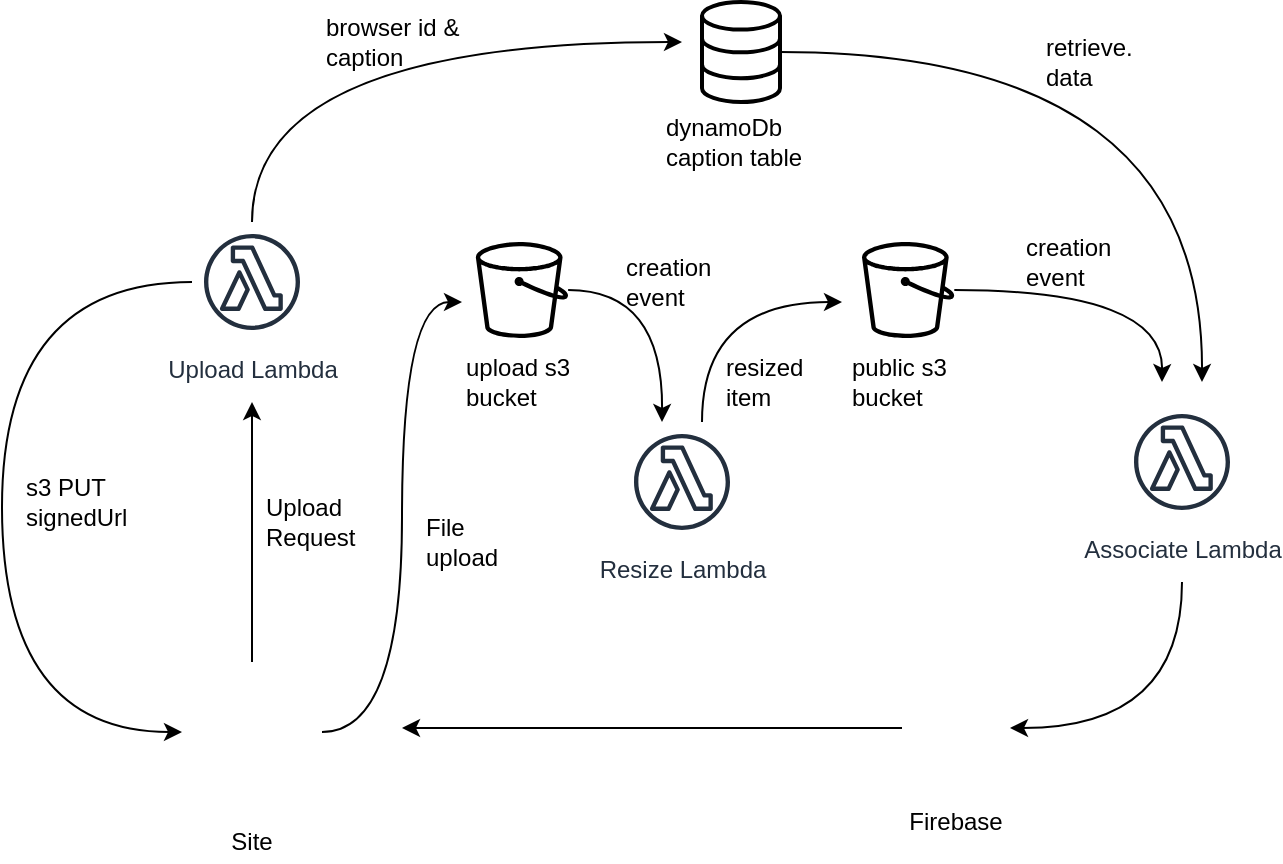 <mxfile version="13.1.3" type="github">
  <diagram id="bm23Zu_JIDscOmKop329" name="Page-1">
    <mxGraphModel dx="1186" dy="778" grid="1" gridSize="10" guides="1" tooltips="1" connect="1" arrows="1" fold="1" page="1" pageScale="1" pageWidth="850" pageHeight="1100" math="0" shadow="0">
      <root>
        <mxCell id="0" />
        <mxCell id="1" parent="0" />
        <mxCell id="lqNXPILpCkUBNvHLMyTN-62" value="" style="group" vertex="1" connectable="0" parent="1">
          <mxGeometry x="10" y="10" width="620" height="430" as="geometry" />
        </mxCell>
        <mxCell id="lqNXPILpCkUBNvHLMyTN-21" value="" style="edgeStyle=orthogonalEdgeStyle;curved=1;rounded=0;orthogonalLoop=1;jettySize=auto;html=1;strokeColor=#000000;" edge="1" parent="lqNXPILpCkUBNvHLMyTN-62" source="lqNXPILpCkUBNvHLMyTN-1">
          <mxGeometry relative="1" as="geometry">
            <mxPoint x="125" y="200" as="targetPoint" />
          </mxGeometry>
        </mxCell>
        <mxCell id="lqNXPILpCkUBNvHLMyTN-23" value="" style="edgeStyle=orthogonalEdgeStyle;curved=1;rounded=0;orthogonalLoop=1;jettySize=auto;html=1;strokeColor=#000000;" edge="1" parent="lqNXPILpCkUBNvHLMyTN-62" source="lqNXPILpCkUBNvHLMyTN-1">
          <mxGeometry relative="1" as="geometry">
            <mxPoint x="230" y="150" as="targetPoint" />
            <Array as="points">
              <mxPoint x="200" y="365" />
              <mxPoint x="200" y="150" />
            </Array>
          </mxGeometry>
        </mxCell>
        <mxCell id="lqNXPILpCkUBNvHLMyTN-1" value="" style="shape=image;html=1;verticalAlign=top;verticalLabelPosition=bottom;labelBackgroundColor=#ffffff;imageAspect=0;aspect=fixed;image=https://cdn4.iconfinder.com/data/icons/logos-brands-5/24/netlify-128.png" vertex="1" parent="lqNXPILpCkUBNvHLMyTN-62">
          <mxGeometry x="90" y="330" width="70" height="70" as="geometry" />
        </mxCell>
        <mxCell id="lqNXPILpCkUBNvHLMyTN-2" value="Site" style="text;html=1;strokeColor=none;fillColor=none;align=center;verticalAlign=middle;whiteSpace=wrap;rounded=0;" vertex="1" parent="lqNXPILpCkUBNvHLMyTN-62">
          <mxGeometry x="105" y="410" width="40" height="20" as="geometry" />
        </mxCell>
        <mxCell id="lqNXPILpCkUBNvHLMyTN-19" value="" style="edgeStyle=orthogonalEdgeStyle;curved=1;rounded=0;orthogonalLoop=1;jettySize=auto;html=1;strokeColor=#000000;entryX=0;entryY=0.5;entryDx=0;entryDy=0;" edge="1" parent="lqNXPILpCkUBNvHLMyTN-62" source="lqNXPILpCkUBNvHLMyTN-3" target="lqNXPILpCkUBNvHLMyTN-1">
          <mxGeometry relative="1" as="geometry">
            <mxPoint x="40" y="360" as="targetPoint" />
            <Array as="points">
              <mxPoint y="140" />
              <mxPoint y="365" />
            </Array>
          </mxGeometry>
        </mxCell>
        <mxCell id="lqNXPILpCkUBNvHLMyTN-44" value="" style="edgeStyle=orthogonalEdgeStyle;curved=1;rounded=0;orthogonalLoop=1;jettySize=auto;html=1;strokeColor=#000000;" edge="1" parent="lqNXPILpCkUBNvHLMyTN-62" source="lqNXPILpCkUBNvHLMyTN-3">
          <mxGeometry relative="1" as="geometry">
            <mxPoint x="340" y="20" as="targetPoint" />
            <Array as="points">
              <mxPoint x="125" y="20" />
            </Array>
          </mxGeometry>
        </mxCell>
        <mxCell id="lqNXPILpCkUBNvHLMyTN-3" value="Upload Lambda" style="outlineConnect=0;fontColor=#232F3E;gradientColor=none;strokeColor=#232F3E;fillColor=#ffffff;dashed=0;verticalLabelPosition=bottom;verticalAlign=top;align=center;html=1;fontSize=12;fontStyle=0;aspect=fixed;shape=mxgraph.aws4.resourceIcon;resIcon=mxgraph.aws4.lambda_function;" vertex="1" parent="lqNXPILpCkUBNvHLMyTN-62">
          <mxGeometry x="95" y="110" width="60" height="60" as="geometry" />
        </mxCell>
        <mxCell id="lqNXPILpCkUBNvHLMyTN-10" value="Upload Request" style="text;html=1;strokeColor=none;fillColor=none;align=left;verticalAlign=middle;whiteSpace=wrap;rounded=0;" vertex="1" parent="lqNXPILpCkUBNvHLMyTN-62">
          <mxGeometry x="130" y="250" width="40" height="20" as="geometry" />
        </mxCell>
        <mxCell id="lqNXPILpCkUBNvHLMyTN-11" value="s3 PUT&lt;br&gt;signedUrl" style="text;html=1;strokeColor=none;fillColor=none;align=left;verticalAlign=middle;whiteSpace=wrap;rounded=0;" vertex="1" parent="lqNXPILpCkUBNvHLMyTN-62">
          <mxGeometry x="10" y="240" width="50" height="20" as="geometry" />
        </mxCell>
        <mxCell id="lqNXPILpCkUBNvHLMyTN-28" value="" style="edgeStyle=orthogonalEdgeStyle;curved=1;rounded=0;orthogonalLoop=1;jettySize=auto;html=1;strokeColor=#000000;" edge="1" parent="lqNXPILpCkUBNvHLMyTN-62" source="lqNXPILpCkUBNvHLMyTN-12">
          <mxGeometry relative="1" as="geometry">
            <mxPoint x="330" y="210" as="targetPoint" />
          </mxGeometry>
        </mxCell>
        <mxCell id="lqNXPILpCkUBNvHLMyTN-12" value="" style="outlineConnect=0;fontColor=#232F3E;gradientColor=none;fillColor=#000000;strokeColor=none;dashed=0;verticalLabelPosition=bottom;verticalAlign=top;align=center;html=1;fontSize=12;fontStyle=0;aspect=fixed;pointerEvents=1;shape=mxgraph.aws4.bucket;" vertex="1" parent="lqNXPILpCkUBNvHLMyTN-62">
          <mxGeometry x="236.92" y="120" width="46.15" height="48" as="geometry" />
        </mxCell>
        <mxCell id="lqNXPILpCkUBNvHLMyTN-13" value="upload s3 bucket" style="text;html=1;strokeColor=none;fillColor=none;align=left;verticalAlign=middle;whiteSpace=wrap;rounded=0;" vertex="1" parent="lqNXPILpCkUBNvHLMyTN-62">
          <mxGeometry x="230" y="180" width="60" height="20" as="geometry" />
        </mxCell>
        <mxCell id="lqNXPILpCkUBNvHLMyTN-25" value="File upload" style="text;html=1;strokeColor=none;fillColor=none;align=left;verticalAlign=middle;whiteSpace=wrap;rounded=0;" vertex="1" parent="lqNXPILpCkUBNvHLMyTN-62">
          <mxGeometry x="210" y="260" width="40" height="20" as="geometry" />
        </mxCell>
        <mxCell id="lqNXPILpCkUBNvHLMyTN-26" value="Resize Lambda" style="outlineConnect=0;fontColor=#232F3E;gradientColor=none;strokeColor=#232F3E;fillColor=#ffffff;dashed=0;verticalLabelPosition=bottom;verticalAlign=top;align=center;html=1;fontSize=12;fontStyle=0;aspect=fixed;shape=mxgraph.aws4.resourceIcon;resIcon=mxgraph.aws4.lambda_function;" vertex="1" parent="lqNXPILpCkUBNvHLMyTN-62">
          <mxGeometry x="310" y="210" width="60" height="60" as="geometry" />
        </mxCell>
        <mxCell id="lqNXPILpCkUBNvHLMyTN-29" value="" style="edgeStyle=orthogonalEdgeStyle;curved=1;rounded=0;orthogonalLoop=1;jettySize=auto;html=1;strokeColor=#000000;" edge="1" parent="lqNXPILpCkUBNvHLMyTN-62" source="lqNXPILpCkUBNvHLMyTN-26">
          <mxGeometry relative="1" as="geometry">
            <mxPoint x="420" y="150" as="targetPoint" />
            <mxPoint x="360" y="200" as="sourcePoint" />
            <Array as="points">
              <mxPoint x="350" y="150" />
            </Array>
          </mxGeometry>
        </mxCell>
        <mxCell id="lqNXPILpCkUBNvHLMyTN-47" value="" style="edgeStyle=orthogonalEdgeStyle;curved=1;rounded=0;orthogonalLoop=1;jettySize=auto;html=1;strokeColor=#000000;" edge="1" parent="lqNXPILpCkUBNvHLMyTN-62" source="lqNXPILpCkUBNvHLMyTN-30">
          <mxGeometry relative="1" as="geometry">
            <mxPoint x="580" y="190" as="targetPoint" />
          </mxGeometry>
        </mxCell>
        <mxCell id="lqNXPILpCkUBNvHLMyTN-30" value="" style="outlineConnect=0;fontColor=#232F3E;gradientColor=none;fillColor=#000000;strokeColor=none;dashed=0;verticalLabelPosition=bottom;verticalAlign=top;align=center;html=1;fontSize=12;fontStyle=0;aspect=fixed;pointerEvents=1;shape=mxgraph.aws4.bucket;" vertex="1" parent="lqNXPILpCkUBNvHLMyTN-62">
          <mxGeometry x="430" y="120" width="46.15" height="48" as="geometry" />
        </mxCell>
        <mxCell id="lqNXPILpCkUBNvHLMyTN-32" value="&lt;div&gt;public s3 bucket&lt;/div&gt;" style="text;html=1;strokeColor=none;fillColor=none;align=left;verticalAlign=middle;whiteSpace=wrap;rounded=0;" vertex="1" parent="lqNXPILpCkUBNvHLMyTN-62">
          <mxGeometry x="423.08" y="180" width="60" height="20" as="geometry" />
        </mxCell>
        <mxCell id="lqNXPILpCkUBNvHLMyTN-50" value="" style="edgeStyle=orthogonalEdgeStyle;curved=1;rounded=0;orthogonalLoop=1;jettySize=auto;html=1;strokeColor=#000000;" edge="1" parent="lqNXPILpCkUBNvHLMyTN-62" source="lqNXPILpCkUBNvHLMyTN-33">
          <mxGeometry relative="1" as="geometry">
            <mxPoint x="600" y="190" as="targetPoint" />
          </mxGeometry>
        </mxCell>
        <mxCell id="lqNXPILpCkUBNvHLMyTN-33" value="" style="html=1;verticalLabelPosition=bottom;align=center;labelBackgroundColor=#ffffff;verticalAlign=top;strokeWidth=2;strokeColor=#000000;shadow=0;dashed=0;shape=mxgraph.ios7.icons.data;fillColor=none;" vertex="1" parent="lqNXPILpCkUBNvHLMyTN-62">
          <mxGeometry x="350" width="39" height="50" as="geometry" />
        </mxCell>
        <mxCell id="lqNXPILpCkUBNvHLMyTN-38" value="&lt;div&gt;dynamoDb&lt;/div&gt;&lt;div&gt;caption table&lt;br&gt;&lt;/div&gt;" style="text;html=1;strokeColor=none;fillColor=none;align=left;verticalAlign=middle;whiteSpace=wrap;rounded=0;" vertex="1" parent="lqNXPILpCkUBNvHLMyTN-62">
          <mxGeometry x="329.75" y="60" width="79.5" height="20" as="geometry" />
        </mxCell>
        <mxCell id="lqNXPILpCkUBNvHLMyTN-54" value="" style="edgeStyle=orthogonalEdgeStyle;curved=1;rounded=0;orthogonalLoop=1;jettySize=auto;html=1;strokeColor=#000000;entryX=1;entryY=0.5;entryDx=0;entryDy=0;" edge="1" parent="lqNXPILpCkUBNvHLMyTN-62" target="lqNXPILpCkUBNvHLMyTN-52">
          <mxGeometry relative="1" as="geometry">
            <mxPoint x="590" y="290" as="sourcePoint" />
            <mxPoint x="590" y="340" as="targetPoint" />
            <Array as="points">
              <mxPoint x="590" y="363" />
            </Array>
          </mxGeometry>
        </mxCell>
        <mxCell id="lqNXPILpCkUBNvHLMyTN-39" value="Associate Lambda" style="outlineConnect=0;fontColor=#232F3E;gradientColor=none;strokeColor=#232F3E;fillColor=#ffffff;dashed=0;verticalLabelPosition=bottom;verticalAlign=top;align=center;html=1;fontSize=12;fontStyle=0;aspect=fixed;shape=mxgraph.aws4.resourceIcon;resIcon=mxgraph.aws4.lambda_function;" vertex="1" parent="lqNXPILpCkUBNvHLMyTN-62">
          <mxGeometry x="560" y="200" width="60" height="60" as="geometry" />
        </mxCell>
        <mxCell id="lqNXPILpCkUBNvHLMyTN-40" value="creation event" style="text;html=1;strokeColor=none;fillColor=none;align=left;verticalAlign=middle;whiteSpace=wrap;rounded=0;" vertex="1" parent="lqNXPILpCkUBNvHLMyTN-62">
          <mxGeometry x="310" y="130" width="40" height="20" as="geometry" />
        </mxCell>
        <mxCell id="lqNXPILpCkUBNvHLMyTN-42" value="resized item" style="text;html=1;strokeColor=none;fillColor=none;align=left;verticalAlign=middle;whiteSpace=wrap;rounded=0;" vertex="1" parent="lqNXPILpCkUBNvHLMyTN-62">
          <mxGeometry x="360" y="180" width="40" height="20" as="geometry" />
        </mxCell>
        <mxCell id="lqNXPILpCkUBNvHLMyTN-45" value="browser id &amp;amp; caption" style="text;html=1;strokeColor=none;fillColor=none;align=left;verticalAlign=middle;whiteSpace=wrap;rounded=0;" vertex="1" parent="lqNXPILpCkUBNvHLMyTN-62">
          <mxGeometry x="160" y="10" width="70" height="20" as="geometry" />
        </mxCell>
        <mxCell id="lqNXPILpCkUBNvHLMyTN-48" value="creation event" style="text;html=1;strokeColor=none;fillColor=none;align=left;verticalAlign=middle;whiteSpace=wrap;rounded=0;" vertex="1" parent="lqNXPILpCkUBNvHLMyTN-62">
          <mxGeometry x="510" y="120" width="40" height="20" as="geometry" />
        </mxCell>
        <mxCell id="lqNXPILpCkUBNvHLMyTN-51" value="retrieve. data" style="text;html=1;strokeColor=none;fillColor=none;align=left;verticalAlign=middle;whiteSpace=wrap;rounded=0;" vertex="1" parent="lqNXPILpCkUBNvHLMyTN-62">
          <mxGeometry x="520" y="20" width="40" height="20" as="geometry" />
        </mxCell>
        <mxCell id="lqNXPILpCkUBNvHLMyTN-56" value="" style="edgeStyle=orthogonalEdgeStyle;curved=1;rounded=0;orthogonalLoop=1;jettySize=auto;html=1;strokeColor=#000000;" edge="1" parent="lqNXPILpCkUBNvHLMyTN-62" source="lqNXPILpCkUBNvHLMyTN-52">
          <mxGeometry relative="1" as="geometry">
            <mxPoint x="200" y="363" as="targetPoint" />
          </mxGeometry>
        </mxCell>
        <mxCell id="lqNXPILpCkUBNvHLMyTN-52" value="" style="shape=image;html=1;verticalAlign=top;verticalLabelPosition=bottom;labelBackgroundColor=#ffffff;imageAspect=0;aspect=fixed;image=https://cdn4.iconfinder.com/data/icons/logos-brands-5/24/firebase-128.png;strokeColor=#000000;fillColor=none;align=left;" vertex="1" parent="lqNXPILpCkUBNvHLMyTN-62">
          <mxGeometry x="450" y="336" width="54" height="54" as="geometry" />
        </mxCell>
        <mxCell id="lqNXPILpCkUBNvHLMyTN-59" value="Firebase" style="text;html=1;strokeColor=none;fillColor=none;align=center;verticalAlign=middle;whiteSpace=wrap;rounded=0;" vertex="1" parent="lqNXPILpCkUBNvHLMyTN-62">
          <mxGeometry x="457" y="400" width="40" height="20" as="geometry" />
        </mxCell>
      </root>
    </mxGraphModel>
  </diagram>
</mxfile>
